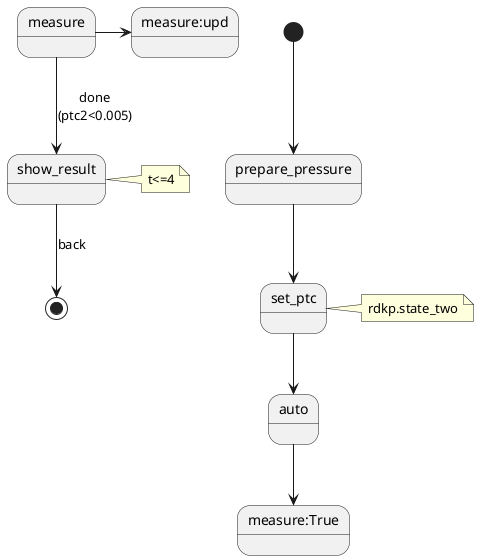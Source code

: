 @startuml
[*]-->prepare_pressure
prepare_pressure-->set_ptc
set_ptc-->auto
auto-->measure:True
measure->measure:upd
measure-->show_result:done\n(ptc2<0.005)
show_result-->[*]:back
note right of set_ptc:rdkp.state_two
note right of show_result:t<=4
@enduml